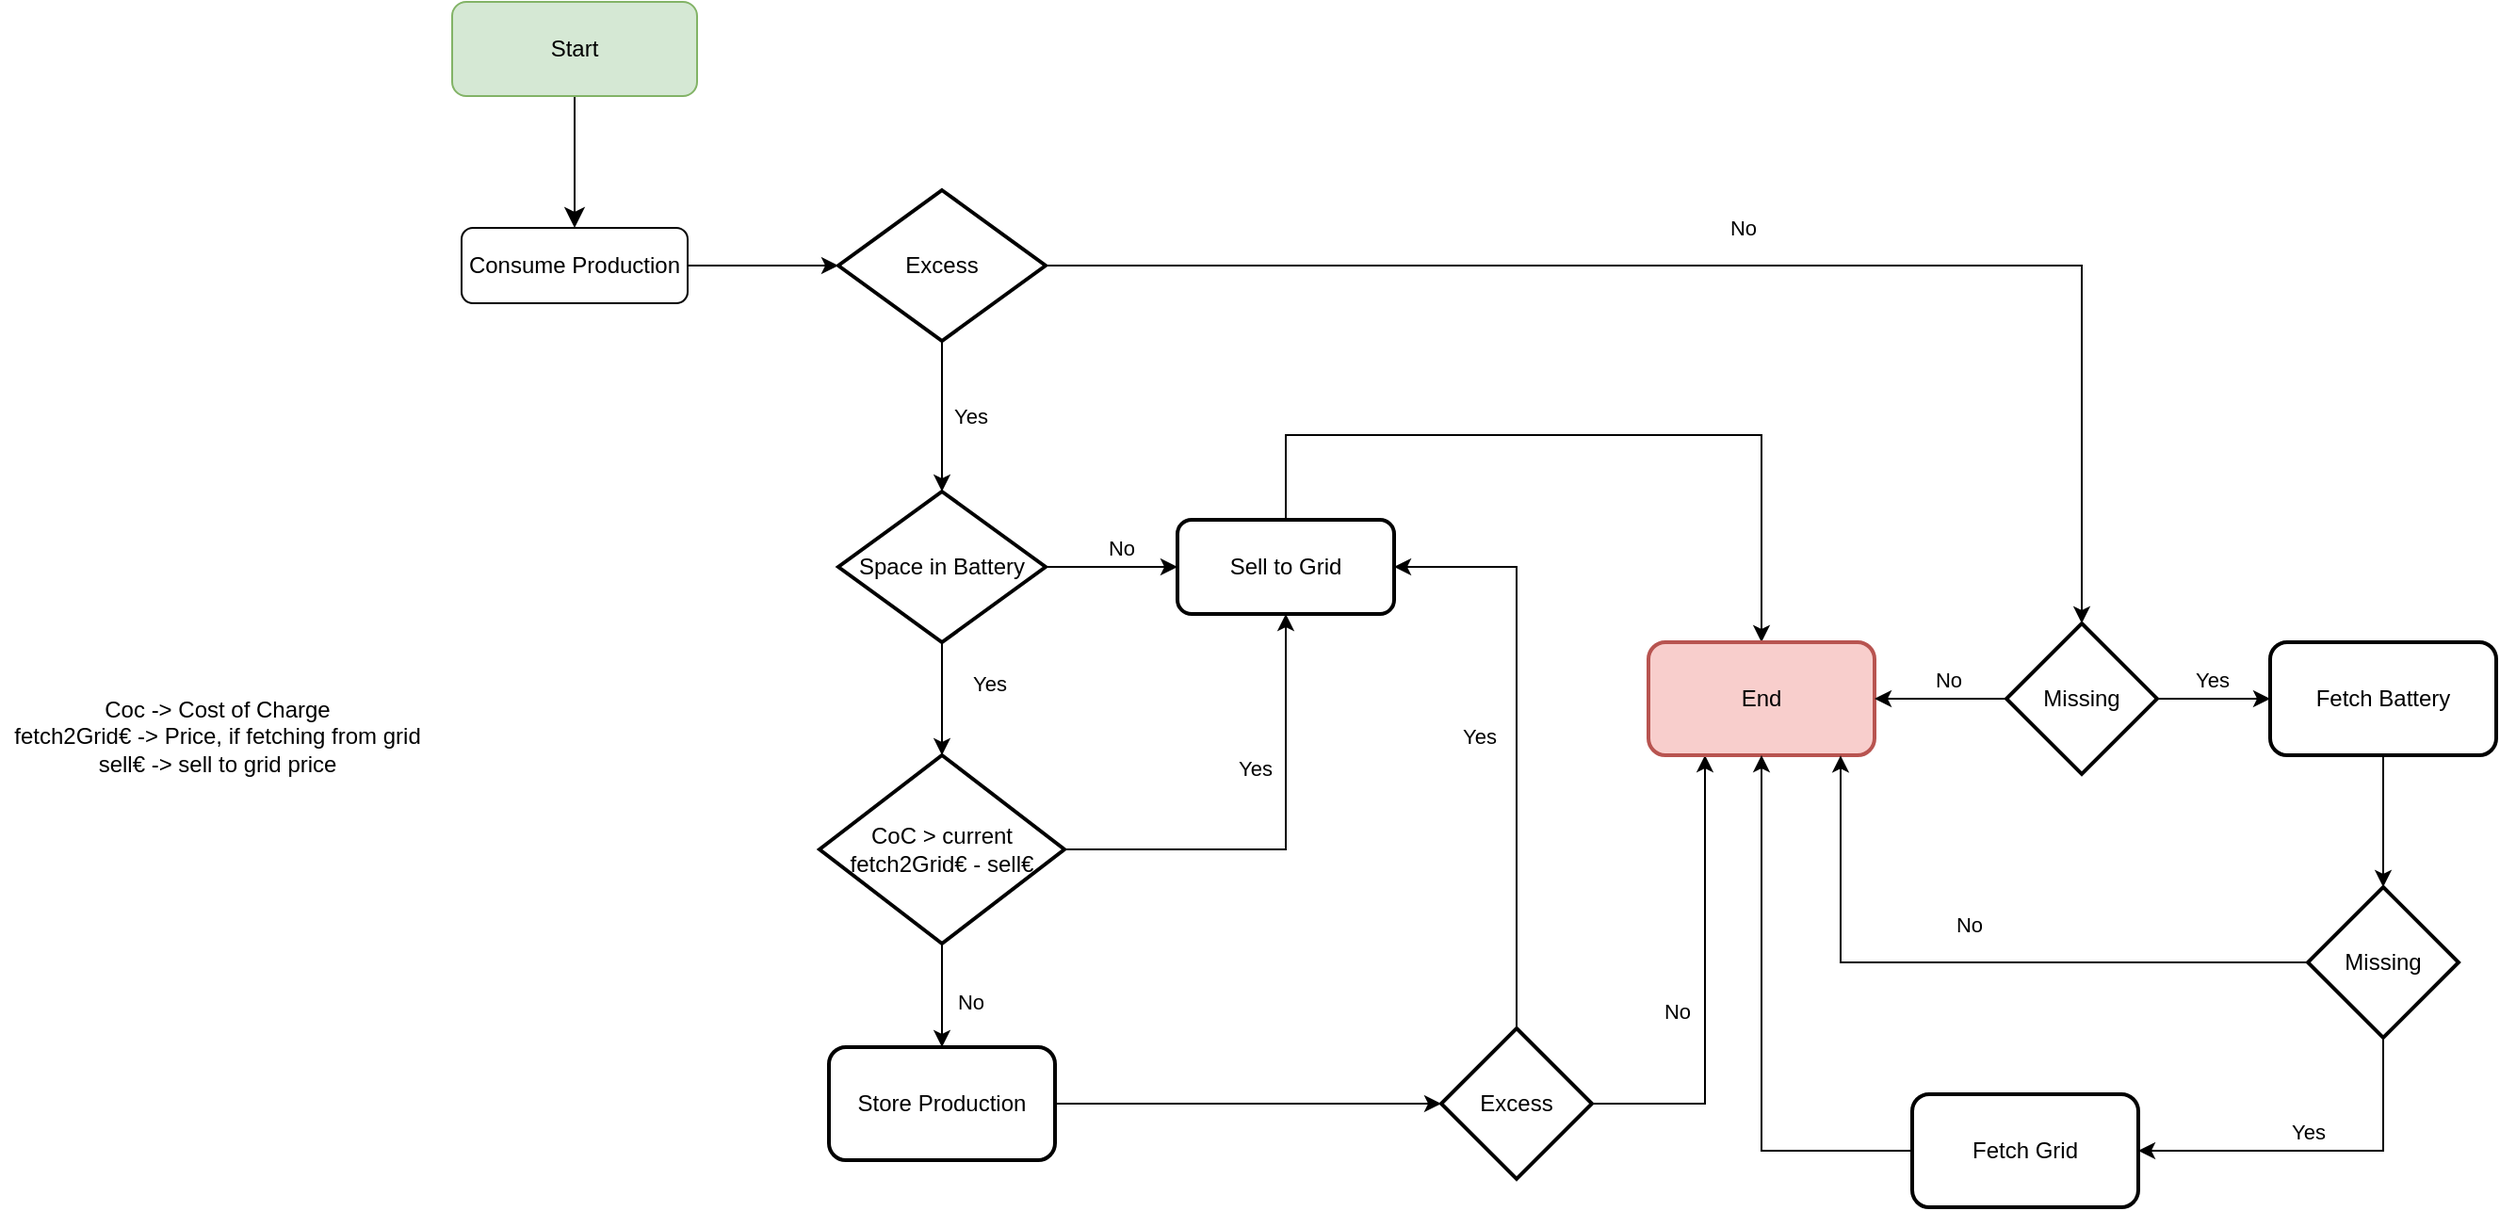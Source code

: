 <mxfile version="18.1.2" type="github">
  <diagram id="C5RBs43oDa-KdzZeNtuy" name="Page-1">
    <mxGraphModel dx="1221" dy="621" grid="1" gridSize="10" guides="1" tooltips="1" connect="1" arrows="1" fold="1" page="1" pageScale="1" pageWidth="827" pageHeight="1169" math="0" shadow="0">
      <root>
        <mxCell id="WIyWlLk6GJQsqaUBKTNV-0" />
        <mxCell id="WIyWlLk6GJQsqaUBKTNV-1" parent="WIyWlLk6GJQsqaUBKTNV-0" />
        <mxCell id="WIyWlLk6GJQsqaUBKTNV-2" value="" style="rounded=0;html=1;jettySize=auto;orthogonalLoop=1;fontSize=11;endArrow=classic;endFill=1;endSize=8;strokeWidth=1;shadow=0;labelBackgroundColor=none;edgeStyle=orthogonalEdgeStyle;entryX=0.5;entryY=0;entryDx=0;entryDy=0;" parent="WIyWlLk6GJQsqaUBKTNV-1" source="WIyWlLk6GJQsqaUBKTNV-3" target="lNIE8Phovc9PJsnspaaO-6" edge="1">
          <mxGeometry relative="1" as="geometry">
            <mxPoint x="140" y="160" as="targetPoint" />
          </mxGeometry>
        </mxCell>
        <mxCell id="WIyWlLk6GJQsqaUBKTNV-3" value="Start" style="rounded=1;whiteSpace=wrap;html=1;fontSize=12;glass=0;strokeWidth=1;shadow=0;fillColor=#d5e8d4;strokeColor=#82b366;" parent="WIyWlLk6GJQsqaUBKTNV-1" vertex="1">
          <mxGeometry x="315" y="60" width="130" height="50" as="geometry" />
        </mxCell>
        <mxCell id="lNIE8Phovc9PJsnspaaO-7" style="edgeStyle=orthogonalEdgeStyle;rounded=0;orthogonalLoop=1;jettySize=auto;html=1;entryX=0;entryY=0.5;entryDx=0;entryDy=0;entryPerimeter=0;" edge="1" parent="WIyWlLk6GJQsqaUBKTNV-1" source="lNIE8Phovc9PJsnspaaO-6" target="lNIE8Phovc9PJsnspaaO-9">
          <mxGeometry relative="1" as="geometry">
            <mxPoint x="520" y="200" as="targetPoint" />
          </mxGeometry>
        </mxCell>
        <mxCell id="lNIE8Phovc9PJsnspaaO-6" value="Consume Production" style="rounded=1;whiteSpace=wrap;html=1;fontSize=12;glass=0;strokeWidth=1;shadow=0;" vertex="1" parent="WIyWlLk6GJQsqaUBKTNV-1">
          <mxGeometry x="320" y="180" width="120" height="40" as="geometry" />
        </mxCell>
        <mxCell id="lNIE8Phovc9PJsnspaaO-11" value="Yes" style="edgeStyle=orthogonalEdgeStyle;rounded=0;orthogonalLoop=1;jettySize=auto;html=1;entryX=0.5;entryY=0;entryDx=0;entryDy=0;entryPerimeter=0;" edge="1" parent="WIyWlLk6GJQsqaUBKTNV-1" source="lNIE8Phovc9PJsnspaaO-9" target="lNIE8Phovc9PJsnspaaO-10">
          <mxGeometry y="15" relative="1" as="geometry">
            <mxPoint as="offset" />
          </mxGeometry>
        </mxCell>
        <mxCell id="lNIE8Phovc9PJsnspaaO-39" value="No" style="edgeStyle=orthogonalEdgeStyle;rounded=0;sketch=0;orthogonalLoop=1;jettySize=auto;html=1;endArrow=classic;endFill=1;" edge="1" parent="WIyWlLk6GJQsqaUBKTNV-1" source="lNIE8Phovc9PJsnspaaO-9" target="lNIE8Phovc9PJsnspaaO-38">
          <mxGeometry y="20" relative="1" as="geometry">
            <mxPoint as="offset" />
          </mxGeometry>
        </mxCell>
        <mxCell id="lNIE8Phovc9PJsnspaaO-9" value="Excess" style="strokeWidth=2;html=1;shape=mxgraph.flowchart.decision;whiteSpace=wrap;" vertex="1" parent="WIyWlLk6GJQsqaUBKTNV-1">
          <mxGeometry x="520" y="160" width="110" height="80" as="geometry" />
        </mxCell>
        <mxCell id="lNIE8Phovc9PJsnspaaO-16" value="No" style="edgeStyle=orthogonalEdgeStyle;rounded=0;orthogonalLoop=1;jettySize=auto;html=1;" edge="1" parent="WIyWlLk6GJQsqaUBKTNV-1" source="lNIE8Phovc9PJsnspaaO-10" target="lNIE8Phovc9PJsnspaaO-15">
          <mxGeometry x="0.143" y="10" relative="1" as="geometry">
            <mxPoint as="offset" />
          </mxGeometry>
        </mxCell>
        <mxCell id="lNIE8Phovc9PJsnspaaO-18" value="" style="edgeStyle=orthogonalEdgeStyle;rounded=0;orthogonalLoop=1;jettySize=auto;html=1;entryX=0.5;entryY=0;entryDx=0;entryDy=0;entryPerimeter=0;" edge="1" parent="WIyWlLk6GJQsqaUBKTNV-1" source="lNIE8Phovc9PJsnspaaO-10" target="lNIE8Phovc9PJsnspaaO-27">
          <mxGeometry relative="1" as="geometry">
            <mxPoint x="575" y="490" as="targetPoint" />
          </mxGeometry>
        </mxCell>
        <mxCell id="lNIE8Phovc9PJsnspaaO-22" value="Yes" style="edgeLabel;html=1;align=center;verticalAlign=middle;resizable=0;points=[];" vertex="1" connectable="0" parent="lNIE8Phovc9PJsnspaaO-18">
          <mxGeometry x="-0.264" relative="1" as="geometry">
            <mxPoint x="25" as="offset" />
          </mxGeometry>
        </mxCell>
        <mxCell id="lNIE8Phovc9PJsnspaaO-10" value="Space in Battery" style="strokeWidth=2;html=1;shape=mxgraph.flowchart.decision;whiteSpace=wrap;" vertex="1" parent="WIyWlLk6GJQsqaUBKTNV-1">
          <mxGeometry x="520" y="320" width="110" height="80" as="geometry" />
        </mxCell>
        <mxCell id="lNIE8Phovc9PJsnspaaO-33" style="edgeStyle=orthogonalEdgeStyle;rounded=0;sketch=0;orthogonalLoop=1;jettySize=auto;html=1;entryX=0.5;entryY=0;entryDx=0;entryDy=0;" edge="1" parent="WIyWlLk6GJQsqaUBKTNV-1" source="lNIE8Phovc9PJsnspaaO-15" target="lNIE8Phovc9PJsnspaaO-31">
          <mxGeometry relative="1" as="geometry">
            <Array as="points">
              <mxPoint x="757" y="290" />
              <mxPoint x="1010" y="290" />
            </Array>
          </mxGeometry>
        </mxCell>
        <mxCell id="lNIE8Phovc9PJsnspaaO-15" value="Sell to Grid" style="whiteSpace=wrap;html=1;strokeWidth=2;gradientColor=none;rounded=1;" vertex="1" parent="WIyWlLk6GJQsqaUBKTNV-1">
          <mxGeometry x="700" y="335" width="115" height="50" as="geometry" />
        </mxCell>
        <mxCell id="lNIE8Phovc9PJsnspaaO-20" style="edgeStyle=orthogonalEdgeStyle;rounded=0;orthogonalLoop=1;jettySize=auto;html=1;entryX=0.5;entryY=1;entryDx=0;entryDy=0;exitX=1;exitY=0.5;exitDx=0;exitDy=0;exitPerimeter=0;" edge="1" parent="WIyWlLk6GJQsqaUBKTNV-1" source="lNIE8Phovc9PJsnspaaO-27" target="lNIE8Phovc9PJsnspaaO-15">
          <mxGeometry relative="1" as="geometry">
            <mxPoint x="635" y="515" as="sourcePoint" />
          </mxGeometry>
        </mxCell>
        <mxCell id="lNIE8Phovc9PJsnspaaO-21" value="Yes" style="edgeLabel;html=1;align=center;verticalAlign=middle;resizable=0;points=[];" vertex="1" connectable="0" parent="lNIE8Phovc9PJsnspaaO-20">
          <mxGeometry x="0.227" y="-3" relative="1" as="geometry">
            <mxPoint x="-20" y="-12" as="offset" />
          </mxGeometry>
        </mxCell>
        <mxCell id="lNIE8Phovc9PJsnspaaO-25" value="No" style="edgeStyle=orthogonalEdgeStyle;rounded=0;orthogonalLoop=1;jettySize=auto;html=1;exitX=0.5;exitY=1;exitDx=0;exitDy=0;exitPerimeter=0;" edge="1" parent="WIyWlLk6GJQsqaUBKTNV-1" source="lNIE8Phovc9PJsnspaaO-27" target="lNIE8Phovc9PJsnspaaO-24">
          <mxGeometry x="0.091" y="15" relative="1" as="geometry">
            <mxPoint x="575" y="540" as="sourcePoint" />
            <mxPoint y="1" as="offset" />
          </mxGeometry>
        </mxCell>
        <mxCell id="lNIE8Phovc9PJsnspaaO-29" value="" style="edgeStyle=orthogonalEdgeStyle;rounded=0;orthogonalLoop=1;jettySize=auto;html=1;" edge="1" parent="WIyWlLk6GJQsqaUBKTNV-1" source="lNIE8Phovc9PJsnspaaO-24" target="lNIE8Phovc9PJsnspaaO-28">
          <mxGeometry relative="1" as="geometry" />
        </mxCell>
        <mxCell id="lNIE8Phovc9PJsnspaaO-24" value="Store Production" style="whiteSpace=wrap;html=1;strokeWidth=2;rounded=1;" vertex="1" parent="WIyWlLk6GJQsqaUBKTNV-1">
          <mxGeometry x="515" y="615" width="120" height="60" as="geometry" />
        </mxCell>
        <mxCell id="lNIE8Phovc9PJsnspaaO-27" value="CoC &amp;gt; current fetch2Grid€ - sell€" style="strokeWidth=2;html=1;shape=mxgraph.flowchart.decision;whiteSpace=wrap;rounded=1;gradientColor=none;" vertex="1" parent="WIyWlLk6GJQsqaUBKTNV-1">
          <mxGeometry x="510" y="460" width="130" height="100" as="geometry" />
        </mxCell>
        <mxCell id="lNIE8Phovc9PJsnspaaO-30" value="Yes" style="edgeStyle=orthogonalEdgeStyle;rounded=0;sketch=0;orthogonalLoop=1;jettySize=auto;html=1;entryX=1;entryY=0.5;entryDx=0;entryDy=0;exitX=0.5;exitY=0;exitDx=0;exitDy=0;" edge="1" parent="WIyWlLk6GJQsqaUBKTNV-1" source="lNIE8Phovc9PJsnspaaO-28" target="lNIE8Phovc9PJsnspaaO-15">
          <mxGeometry y="20" relative="1" as="geometry">
            <Array as="points">
              <mxPoint x="880" y="360" />
            </Array>
            <mxPoint as="offset" />
          </mxGeometry>
        </mxCell>
        <mxCell id="lNIE8Phovc9PJsnspaaO-32" value="No" style="edgeStyle=orthogonalEdgeStyle;rounded=0;sketch=0;orthogonalLoop=1;jettySize=auto;html=1;" edge="1" parent="WIyWlLk6GJQsqaUBKTNV-1" source="lNIE8Phovc9PJsnspaaO-28" target="lNIE8Phovc9PJsnspaaO-31">
          <mxGeometry x="-0.111" y="15" relative="1" as="geometry">
            <Array as="points">
              <mxPoint x="980" y="645" />
            </Array>
            <mxPoint as="offset" />
          </mxGeometry>
        </mxCell>
        <mxCell id="lNIE8Phovc9PJsnspaaO-28" value="Excess" style="rhombus;whiteSpace=wrap;html=1;strokeWidth=2;rounded=0;" vertex="1" parent="WIyWlLk6GJQsqaUBKTNV-1">
          <mxGeometry x="840" y="605" width="80" height="80" as="geometry" />
        </mxCell>
        <mxCell id="lNIE8Phovc9PJsnspaaO-31" value="End" style="whiteSpace=wrap;html=1;strokeWidth=2;rounded=1;fillColor=#f8cecc;strokeColor=#b85450;" vertex="1" parent="WIyWlLk6GJQsqaUBKTNV-1">
          <mxGeometry x="950" y="400" width="120" height="60" as="geometry" />
        </mxCell>
        <mxCell id="lNIE8Phovc9PJsnspaaO-40" value="No" style="edgeStyle=orthogonalEdgeStyle;rounded=0;sketch=0;orthogonalLoop=1;jettySize=auto;html=1;entryX=1;entryY=0.5;entryDx=0;entryDy=0;endArrow=classic;endFill=1;" edge="1" parent="WIyWlLk6GJQsqaUBKTNV-1" source="lNIE8Phovc9PJsnspaaO-38" target="lNIE8Phovc9PJsnspaaO-31">
          <mxGeometry x="-0.143" y="-10" relative="1" as="geometry">
            <mxPoint x="-1" as="offset" />
          </mxGeometry>
        </mxCell>
        <mxCell id="lNIE8Phovc9PJsnspaaO-42" value="Yes" style="edgeStyle=orthogonalEdgeStyle;rounded=0;sketch=0;orthogonalLoop=1;jettySize=auto;html=1;endArrow=classic;endFill=1;" edge="1" parent="WIyWlLk6GJQsqaUBKTNV-1" source="lNIE8Phovc9PJsnspaaO-38" target="lNIE8Phovc9PJsnspaaO-41">
          <mxGeometry y="10" relative="1" as="geometry">
            <mxPoint x="-1" as="offset" />
          </mxGeometry>
        </mxCell>
        <mxCell id="lNIE8Phovc9PJsnspaaO-38" value="Missing" style="rhombus;whiteSpace=wrap;html=1;strokeWidth=2;" vertex="1" parent="WIyWlLk6GJQsqaUBKTNV-1">
          <mxGeometry x="1140" y="390" width="80" height="80" as="geometry" />
        </mxCell>
        <mxCell id="lNIE8Phovc9PJsnspaaO-44" value="" style="edgeStyle=orthogonalEdgeStyle;rounded=0;sketch=0;orthogonalLoop=1;jettySize=auto;html=1;endArrow=classic;endFill=1;" edge="1" parent="WIyWlLk6GJQsqaUBKTNV-1" source="lNIE8Phovc9PJsnspaaO-41" target="lNIE8Phovc9PJsnspaaO-43">
          <mxGeometry relative="1" as="geometry" />
        </mxCell>
        <mxCell id="lNIE8Phovc9PJsnspaaO-41" value="Fetch Battery" style="whiteSpace=wrap;html=1;strokeWidth=2;rounded=1;" vertex="1" parent="WIyWlLk6GJQsqaUBKTNV-1">
          <mxGeometry x="1280" y="400" width="120" height="60" as="geometry" />
        </mxCell>
        <mxCell id="lNIE8Phovc9PJsnspaaO-45" value="No" style="edgeStyle=orthogonalEdgeStyle;rounded=0;sketch=0;orthogonalLoop=1;jettySize=auto;html=1;entryX=0.85;entryY=1.003;entryDx=0;entryDy=0;entryPerimeter=0;endArrow=classic;endFill=1;" edge="1" parent="WIyWlLk6GJQsqaUBKTNV-1" source="lNIE8Phovc9PJsnspaaO-43" target="lNIE8Phovc9PJsnspaaO-31">
          <mxGeometry x="0.006" y="-20" relative="1" as="geometry">
            <mxPoint as="offset" />
          </mxGeometry>
        </mxCell>
        <mxCell id="lNIE8Phovc9PJsnspaaO-47" value="Yes" style="edgeStyle=orthogonalEdgeStyle;rounded=0;sketch=0;orthogonalLoop=1;jettySize=auto;html=1;endArrow=classic;endFill=1;" edge="1" parent="WIyWlLk6GJQsqaUBKTNV-1" source="lNIE8Phovc9PJsnspaaO-43" target="lNIE8Phovc9PJsnspaaO-46">
          <mxGeometry x="0.053" y="-10" relative="1" as="geometry">
            <Array as="points">
              <mxPoint x="1340" y="670" />
            </Array>
            <mxPoint as="offset" />
          </mxGeometry>
        </mxCell>
        <mxCell id="lNIE8Phovc9PJsnspaaO-43" value="Missing" style="rhombus;whiteSpace=wrap;html=1;strokeWidth=2;" vertex="1" parent="WIyWlLk6GJQsqaUBKTNV-1">
          <mxGeometry x="1300" y="530" width="80" height="80" as="geometry" />
        </mxCell>
        <mxCell id="lNIE8Phovc9PJsnspaaO-48" style="edgeStyle=orthogonalEdgeStyle;rounded=0;sketch=0;orthogonalLoop=1;jettySize=auto;html=1;entryX=0.5;entryY=1;entryDx=0;entryDy=0;endArrow=classic;endFill=1;" edge="1" parent="WIyWlLk6GJQsqaUBKTNV-1" source="lNIE8Phovc9PJsnspaaO-46" target="lNIE8Phovc9PJsnspaaO-31">
          <mxGeometry relative="1" as="geometry" />
        </mxCell>
        <mxCell id="lNIE8Phovc9PJsnspaaO-46" value="Fetch Grid" style="whiteSpace=wrap;html=1;strokeWidth=2;rounded=1;" vertex="1" parent="WIyWlLk6GJQsqaUBKTNV-1">
          <mxGeometry x="1090" y="640" width="120" height="60" as="geometry" />
        </mxCell>
        <mxCell id="lNIE8Phovc9PJsnspaaO-50" value="&lt;div&gt;Coc -&amp;gt; Cost of Charge&lt;/div&gt;&lt;div&gt;fetch2Grid€ -&amp;gt; Price, if fetching from grid&lt;/div&gt;&lt;div&gt;sell€ -&amp;gt; sell to grid price&lt;br&gt;&lt;/div&gt;" style="text;html=1;align=center;verticalAlign=middle;resizable=0;points=[];autosize=1;strokeColor=none;fillColor=none;" vertex="1" parent="WIyWlLk6GJQsqaUBKTNV-1">
          <mxGeometry x="75" y="425" width="230" height="50" as="geometry" />
        </mxCell>
      </root>
    </mxGraphModel>
  </diagram>
</mxfile>
